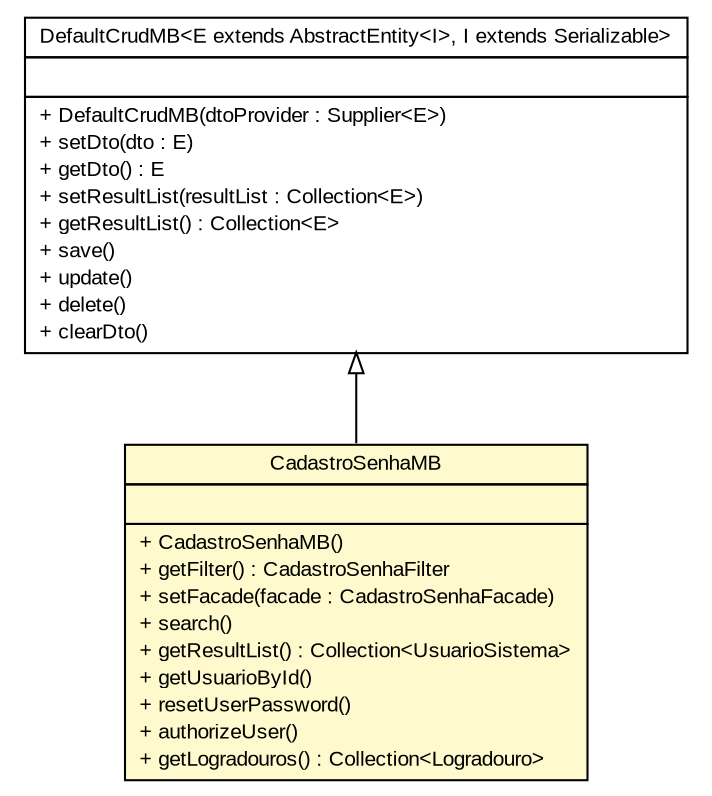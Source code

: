 #!/usr/local/bin/dot
#
# Class diagram 
# Generated by UMLGraph version R5_6 (http://www.umlgraph.org/)
#

digraph G {
	edge [fontname="arial",fontsize=10,labelfontname="arial",labelfontsize=10];
	node [fontname="arial",fontsize=10,shape=plaintext];
	nodesep=0.25;
	ranksep=0.5;
	// br.gov.to.sefaz.presentation.managedbean.impl.DefaultCrudMB<E extends br.gov.to.sefaz.persistence.entity.AbstractEntity<I>, I extends java.io.Serializable>
	c309620 [label=<<table title="br.gov.to.sefaz.presentation.managedbean.impl.DefaultCrudMB" border="0" cellborder="1" cellspacing="0" cellpadding="2" port="p" href="../../presentation/managedbean/impl/DefaultCrudMB.html">
		<tr><td><table border="0" cellspacing="0" cellpadding="1">
<tr><td align="center" balign="center"> DefaultCrudMB&lt;E extends AbstractEntity&lt;I&gt;, I extends Serializable&gt; </td></tr>
		</table></td></tr>
		<tr><td><table border="0" cellspacing="0" cellpadding="1">
<tr><td align="left" balign="left">  </td></tr>
		</table></td></tr>
		<tr><td><table border="0" cellspacing="0" cellpadding="1">
<tr><td align="left" balign="left"> + DefaultCrudMB(dtoProvider : Supplier&lt;E&gt;) </td></tr>
<tr><td align="left" balign="left"> + setDto(dto : E) </td></tr>
<tr><td align="left" balign="left"> + getDto() : E </td></tr>
<tr><td align="left" balign="left"> + setResultList(resultList : Collection&lt;E&gt;) </td></tr>
<tr><td align="left" balign="left"> + getResultList() : Collection&lt;E&gt; </td></tr>
<tr><td align="left" balign="left"> + save() </td></tr>
<tr><td align="left" balign="left"> + update() </td></tr>
<tr><td align="left" balign="left"> + delete() </td></tr>
<tr><td align="left" balign="left"> + clearDto() </td></tr>
		</table></td></tr>
		</table>>, URL="../../presentation/managedbean/impl/DefaultCrudMB.html", fontname="arial", fontcolor="black", fontsize=10.0];
	// br.gov.to.sefaz.seg.managedbean.CadastroSenhaMB
	c310052 [label=<<table title="br.gov.to.sefaz.seg.managedbean.CadastroSenhaMB" border="0" cellborder="1" cellspacing="0" cellpadding="2" port="p" bgcolor="lemonChiffon" href="./CadastroSenhaMB.html">
		<tr><td><table border="0" cellspacing="0" cellpadding="1">
<tr><td align="center" balign="center"> CadastroSenhaMB </td></tr>
		</table></td></tr>
		<tr><td><table border="0" cellspacing="0" cellpadding="1">
<tr><td align="left" balign="left">  </td></tr>
		</table></td></tr>
		<tr><td><table border="0" cellspacing="0" cellpadding="1">
<tr><td align="left" balign="left"> + CadastroSenhaMB() </td></tr>
<tr><td align="left" balign="left"> + getFilter() : CadastroSenhaFilter </td></tr>
<tr><td align="left" balign="left"> + setFacade(facade : CadastroSenhaFacade) </td></tr>
<tr><td align="left" balign="left"> + search() </td></tr>
<tr><td align="left" balign="left"> + getResultList() : Collection&lt;UsuarioSistema&gt; </td></tr>
<tr><td align="left" balign="left"> + getUsuarioById() </td></tr>
<tr><td align="left" balign="left"> + resetUserPassword() </td></tr>
<tr><td align="left" balign="left"> + authorizeUser() </td></tr>
<tr><td align="left" balign="left"> + getLogradouros() : Collection&lt;Logradouro&gt; </td></tr>
		</table></td></tr>
		</table>>, URL="./CadastroSenhaMB.html", fontname="arial", fontcolor="black", fontsize=10.0];
	//br.gov.to.sefaz.seg.managedbean.CadastroSenhaMB extends br.gov.to.sefaz.presentation.managedbean.impl.DefaultCrudMB<br.gov.to.sefaz.seg.persistence.entity.UsuarioSistema, java.lang.String>
	c309620:p -> c310052:p [dir=back,arrowtail=empty];
}

